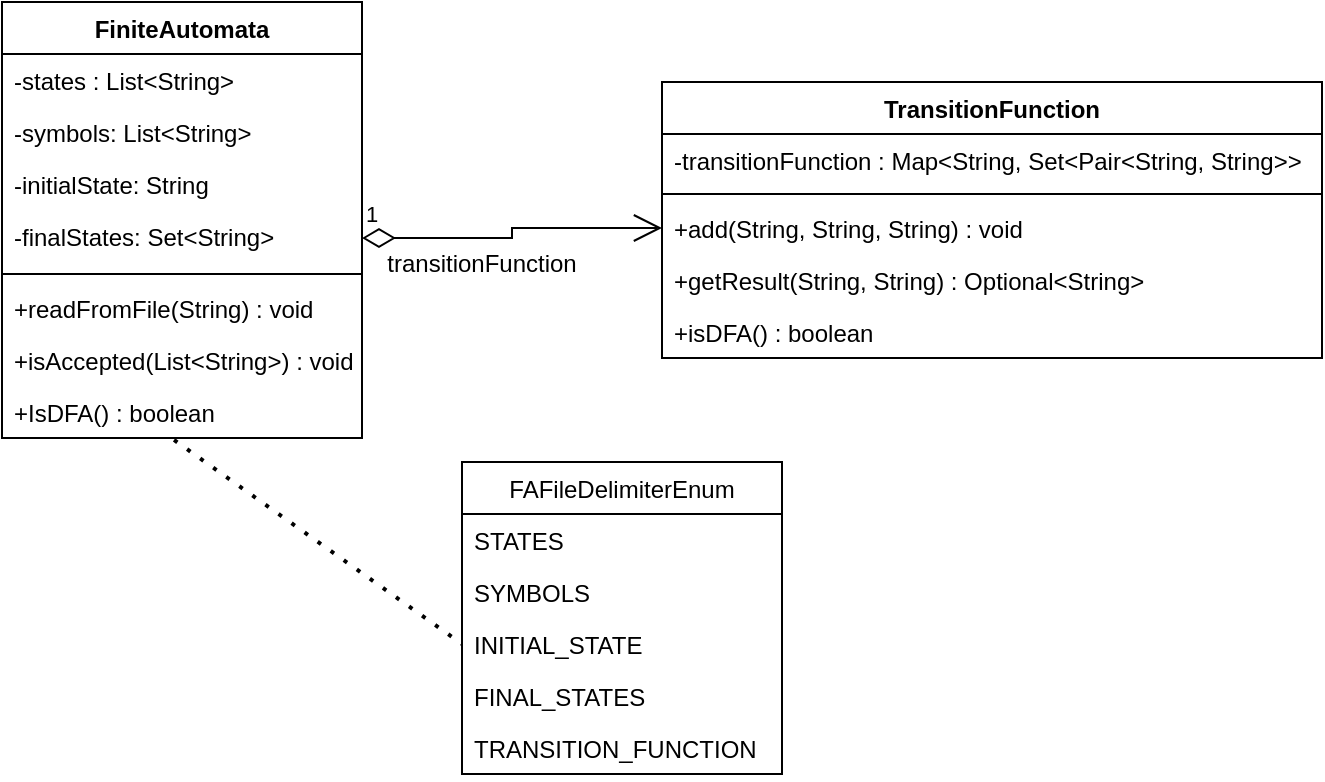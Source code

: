 <mxfile version="20.5.1" type="device"><diagram name="Page-1" id="c4acf3e9-155e-7222-9cf6-157b1a14988f"><mxGraphModel dx="1038" dy="2771" grid="1" gridSize="10" guides="1" tooltips="1" connect="1" arrows="1" fold="1" page="1" pageScale="1" pageWidth="850" pageHeight="1100" background="none" math="0" shadow="0"><root><mxCell id="0"/><mxCell id="1" parent="0"/><mxCell id="XkiHvqFj-rwmgCksz8el-11" value="FiniteAutomata" style="swimlane;fontStyle=1;align=center;verticalAlign=top;childLayout=stackLayout;horizontal=1;startSize=26;horizontalStack=0;resizeParent=1;resizeParentMax=0;resizeLast=0;collapsible=1;marginBottom=0;" vertex="1" parent="1"><mxGeometry x="60" y="-2140" width="180" height="218" as="geometry"/></mxCell><mxCell id="XkiHvqFj-rwmgCksz8el-2" value="-states : List&lt;String&gt;" style="text;strokeColor=none;fillColor=none;align=left;verticalAlign=top;spacingLeft=4;spacingRight=4;overflow=hidden;rotatable=0;points=[[0,0.5],[1,0.5]];portConstraint=eastwest;" vertex="1" parent="XkiHvqFj-rwmgCksz8el-11"><mxGeometry y="26" width="180" height="26" as="geometry"/></mxCell><mxCell id="XkiHvqFj-rwmgCksz8el-3" value="-symbols: List&lt;String&gt;" style="text;strokeColor=none;fillColor=none;align=left;verticalAlign=top;spacingLeft=4;spacingRight=4;overflow=hidden;rotatable=0;points=[[0,0.5],[1,0.5]];portConstraint=eastwest;" vertex="1" parent="XkiHvqFj-rwmgCksz8el-11"><mxGeometry y="52" width="180" height="26" as="geometry"/></mxCell><mxCell id="XkiHvqFj-rwmgCksz8el-4" value="-initialState: String" style="text;strokeColor=none;fillColor=none;align=left;verticalAlign=top;spacingLeft=4;spacingRight=4;overflow=hidden;rotatable=0;points=[[0,0.5],[1,0.5]];portConstraint=eastwest;" vertex="1" parent="XkiHvqFj-rwmgCksz8el-11"><mxGeometry y="78" width="180" height="26" as="geometry"/></mxCell><mxCell id="XkiHvqFj-rwmgCksz8el-5" value="-finalStates: Set&lt;String&gt;" style="text;strokeColor=none;fillColor=none;align=left;verticalAlign=top;spacingLeft=4;spacingRight=4;overflow=hidden;rotatable=0;points=[[0,0.5],[1,0.5]];portConstraint=eastwest;" vertex="1" parent="XkiHvqFj-rwmgCksz8el-11"><mxGeometry y="104" width="180" height="28" as="geometry"/></mxCell><mxCell id="XkiHvqFj-rwmgCksz8el-13" value="" style="line;strokeWidth=1;fillColor=none;align=left;verticalAlign=middle;spacingTop=-1;spacingLeft=3;spacingRight=3;rotatable=0;labelPosition=right;points=[];portConstraint=eastwest;strokeColor=inherit;" vertex="1" parent="XkiHvqFj-rwmgCksz8el-11"><mxGeometry y="132" width="180" height="8" as="geometry"/></mxCell><mxCell id="XkiHvqFj-rwmgCksz8el-14" value="+readFromFile(String) : void" style="text;strokeColor=none;fillColor=none;align=left;verticalAlign=top;spacingLeft=4;spacingRight=4;overflow=hidden;rotatable=0;points=[[0,0.5],[1,0.5]];portConstraint=eastwest;" vertex="1" parent="XkiHvqFj-rwmgCksz8el-11"><mxGeometry y="140" width="180" height="26" as="geometry"/></mxCell><mxCell id="XkiHvqFj-rwmgCksz8el-15" value="+isAccepted(List&lt;String&gt;) : void" style="text;strokeColor=none;fillColor=none;align=left;verticalAlign=top;spacingLeft=4;spacingRight=4;overflow=hidden;rotatable=0;points=[[0,0.5],[1,0.5]];portConstraint=eastwest;" vertex="1" parent="XkiHvqFj-rwmgCksz8el-11"><mxGeometry y="166" width="180" height="26" as="geometry"/></mxCell><mxCell id="XkiHvqFj-rwmgCksz8el-16" value="+IsDFA() : boolean" style="text;strokeColor=none;fillColor=none;align=left;verticalAlign=top;spacingLeft=4;spacingRight=4;overflow=hidden;rotatable=0;points=[[0,0.5],[1,0.5]];portConstraint=eastwest;" vertex="1" parent="XkiHvqFj-rwmgCksz8el-11"><mxGeometry y="192" width="180" height="26" as="geometry"/></mxCell><mxCell id="XkiHvqFj-rwmgCksz8el-17" value="TransitionFunction" style="swimlane;fontStyle=1;align=center;verticalAlign=top;childLayout=stackLayout;horizontal=1;startSize=26;horizontalStack=0;resizeParent=1;resizeParentMax=0;resizeLast=0;collapsible=1;marginBottom=0;" vertex="1" parent="1"><mxGeometry x="390" y="-2100" width="330" height="138" as="geometry"/></mxCell><mxCell id="XkiHvqFj-rwmgCksz8el-18" value="-transitionFunction : Map&lt;String, Set&lt;Pair&lt;String, String&gt;&gt;" style="text;strokeColor=none;fillColor=none;align=left;verticalAlign=top;spacingLeft=4;spacingRight=4;overflow=hidden;rotatable=0;points=[[0,0.5],[1,0.5]];portConstraint=eastwest;" vertex="1" parent="XkiHvqFj-rwmgCksz8el-17"><mxGeometry y="26" width="330" height="26" as="geometry"/></mxCell><mxCell id="XkiHvqFj-rwmgCksz8el-19" value="" style="line;strokeWidth=1;fillColor=none;align=left;verticalAlign=middle;spacingTop=-1;spacingLeft=3;spacingRight=3;rotatable=0;labelPosition=right;points=[];portConstraint=eastwest;strokeColor=inherit;" vertex="1" parent="XkiHvqFj-rwmgCksz8el-17"><mxGeometry y="52" width="330" height="8" as="geometry"/></mxCell><mxCell id="XkiHvqFj-rwmgCksz8el-20" value="+add(String, String, String) : void" style="text;strokeColor=none;fillColor=none;align=left;verticalAlign=top;spacingLeft=4;spacingRight=4;overflow=hidden;rotatable=0;points=[[0,0.5],[1,0.5]];portConstraint=eastwest;" vertex="1" parent="XkiHvqFj-rwmgCksz8el-17"><mxGeometry y="60" width="330" height="26" as="geometry"/></mxCell><mxCell id="XkiHvqFj-rwmgCksz8el-23" value="+getResult(String, String) : Optional&lt;String&gt;" style="text;strokeColor=none;fillColor=none;align=left;verticalAlign=top;spacingLeft=4;spacingRight=4;overflow=hidden;rotatable=0;points=[[0,0.5],[1,0.5]];portConstraint=eastwest;" vertex="1" parent="XkiHvqFj-rwmgCksz8el-17"><mxGeometry y="86" width="330" height="26" as="geometry"/></mxCell><mxCell id="XkiHvqFj-rwmgCksz8el-24" value="+isDFA() : boolean" style="text;strokeColor=none;fillColor=none;align=left;verticalAlign=top;spacingLeft=4;spacingRight=4;overflow=hidden;rotatable=0;points=[[0,0.5],[1,0.5]];portConstraint=eastwest;" vertex="1" parent="XkiHvqFj-rwmgCksz8el-17"><mxGeometry y="112" width="330" height="26" as="geometry"/></mxCell><mxCell id="XkiHvqFj-rwmgCksz8el-25" value="1" style="endArrow=open;html=1;endSize=12;startArrow=diamondThin;startSize=14;startFill=0;edgeStyle=orthogonalEdgeStyle;align=left;verticalAlign=bottom;rounded=0;exitX=1;exitY=0.5;exitDx=0;exitDy=0;entryX=0;entryY=0.5;entryDx=0;entryDy=0;" edge="1" parent="1" source="XkiHvqFj-rwmgCksz8el-5" target="XkiHvqFj-rwmgCksz8el-20"><mxGeometry x="-1" y="3" relative="1" as="geometry"><mxPoint x="150" y="-1890" as="sourcePoint"/><mxPoint x="310" y="-1890" as="targetPoint"/></mxGeometry></mxCell><mxCell id="XkiHvqFj-rwmgCksz8el-26" value="transitionFunction" style="shape=waypoint;sketch=0;size=6;pointerEvents=1;points=[];fillColor=none;resizable=0;rotatable=0;perimeter=centerPerimeter;snapToPoint=1;strokeColor=none;" vertex="1" parent="1"><mxGeometry x="280" y="-2030" width="40" height="40" as="geometry"/></mxCell><mxCell id="XkiHvqFj-rwmgCksz8el-27" value="FAFileDelimiterEnum" style="swimlane;fontStyle=0;childLayout=stackLayout;horizontal=1;startSize=26;fillColor=none;horizontalStack=0;resizeParent=1;resizeParentMax=0;resizeLast=0;collapsible=1;marginBottom=0;" vertex="1" parent="1"><mxGeometry x="290" y="-1910" width="160" height="156" as="geometry"/></mxCell><mxCell id="XkiHvqFj-rwmgCksz8el-28" value="STATES" style="text;strokeColor=none;fillColor=none;align=left;verticalAlign=top;spacingLeft=4;spacingRight=4;overflow=hidden;rotatable=0;points=[[0,0.5],[1,0.5]];portConstraint=eastwest;" vertex="1" parent="XkiHvqFj-rwmgCksz8el-27"><mxGeometry y="26" width="160" height="26" as="geometry"/></mxCell><mxCell id="XkiHvqFj-rwmgCksz8el-29" value="SYMBOLS" style="text;strokeColor=none;fillColor=none;align=left;verticalAlign=top;spacingLeft=4;spacingRight=4;overflow=hidden;rotatable=0;points=[[0,0.5],[1,0.5]];portConstraint=eastwest;" vertex="1" parent="XkiHvqFj-rwmgCksz8el-27"><mxGeometry y="52" width="160" height="26" as="geometry"/></mxCell><mxCell id="XkiHvqFj-rwmgCksz8el-30" value="INITIAL_STATE" style="text;strokeColor=none;fillColor=none;align=left;verticalAlign=top;spacingLeft=4;spacingRight=4;overflow=hidden;rotatable=0;points=[[0,0.5],[1,0.5]];portConstraint=eastwest;" vertex="1" parent="XkiHvqFj-rwmgCksz8el-27"><mxGeometry y="78" width="160" height="26" as="geometry"/></mxCell><mxCell id="XkiHvqFj-rwmgCksz8el-31" value="FINAL_STATES" style="text;strokeColor=none;fillColor=none;align=left;verticalAlign=top;spacingLeft=4;spacingRight=4;overflow=hidden;rotatable=0;points=[[0,0.5],[1,0.5]];portConstraint=eastwest;" vertex="1" parent="XkiHvqFj-rwmgCksz8el-27"><mxGeometry y="104" width="160" height="26" as="geometry"/></mxCell><mxCell id="XkiHvqFj-rwmgCksz8el-32" value="TRANSITION_FUNCTION" style="text;strokeColor=none;fillColor=none;align=left;verticalAlign=top;spacingLeft=4;spacingRight=4;overflow=hidden;rotatable=0;points=[[0,0.5],[1,0.5]];portConstraint=eastwest;" vertex="1" parent="XkiHvqFj-rwmgCksz8el-27"><mxGeometry y="130" width="160" height="26" as="geometry"/></mxCell><mxCell id="XkiHvqFj-rwmgCksz8el-34" value="" style="endArrow=none;dashed=1;html=1;dashPattern=1 3;strokeWidth=2;rounded=0;exitX=0.478;exitY=1.038;exitDx=0;exitDy=0;exitPerimeter=0;entryX=0;entryY=0.5;entryDx=0;entryDy=0;" edge="1" parent="1" source="XkiHvqFj-rwmgCksz8el-16" target="XkiHvqFj-rwmgCksz8el-30"><mxGeometry width="50" height="50" relative="1" as="geometry"><mxPoint x="270" y="-1920" as="sourcePoint"/><mxPoint x="320" y="-1970" as="targetPoint"/></mxGeometry></mxCell></root></mxGraphModel></diagram></mxfile>